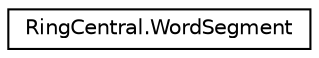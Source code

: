 digraph "Graphical Class Hierarchy"
{
 // LATEX_PDF_SIZE
  edge [fontname="Helvetica",fontsize="10",labelfontname="Helvetica",labelfontsize="10"];
  node [fontname="Helvetica",fontsize="10",shape=record];
  rankdir="LR";
  Node0 [label="RingCentral.WordSegment",height=0.2,width=0.4,color="black", fillcolor="white", style="filled",URL="$classRingCentral_1_1WordSegment.html",tooltip=" "];
}

